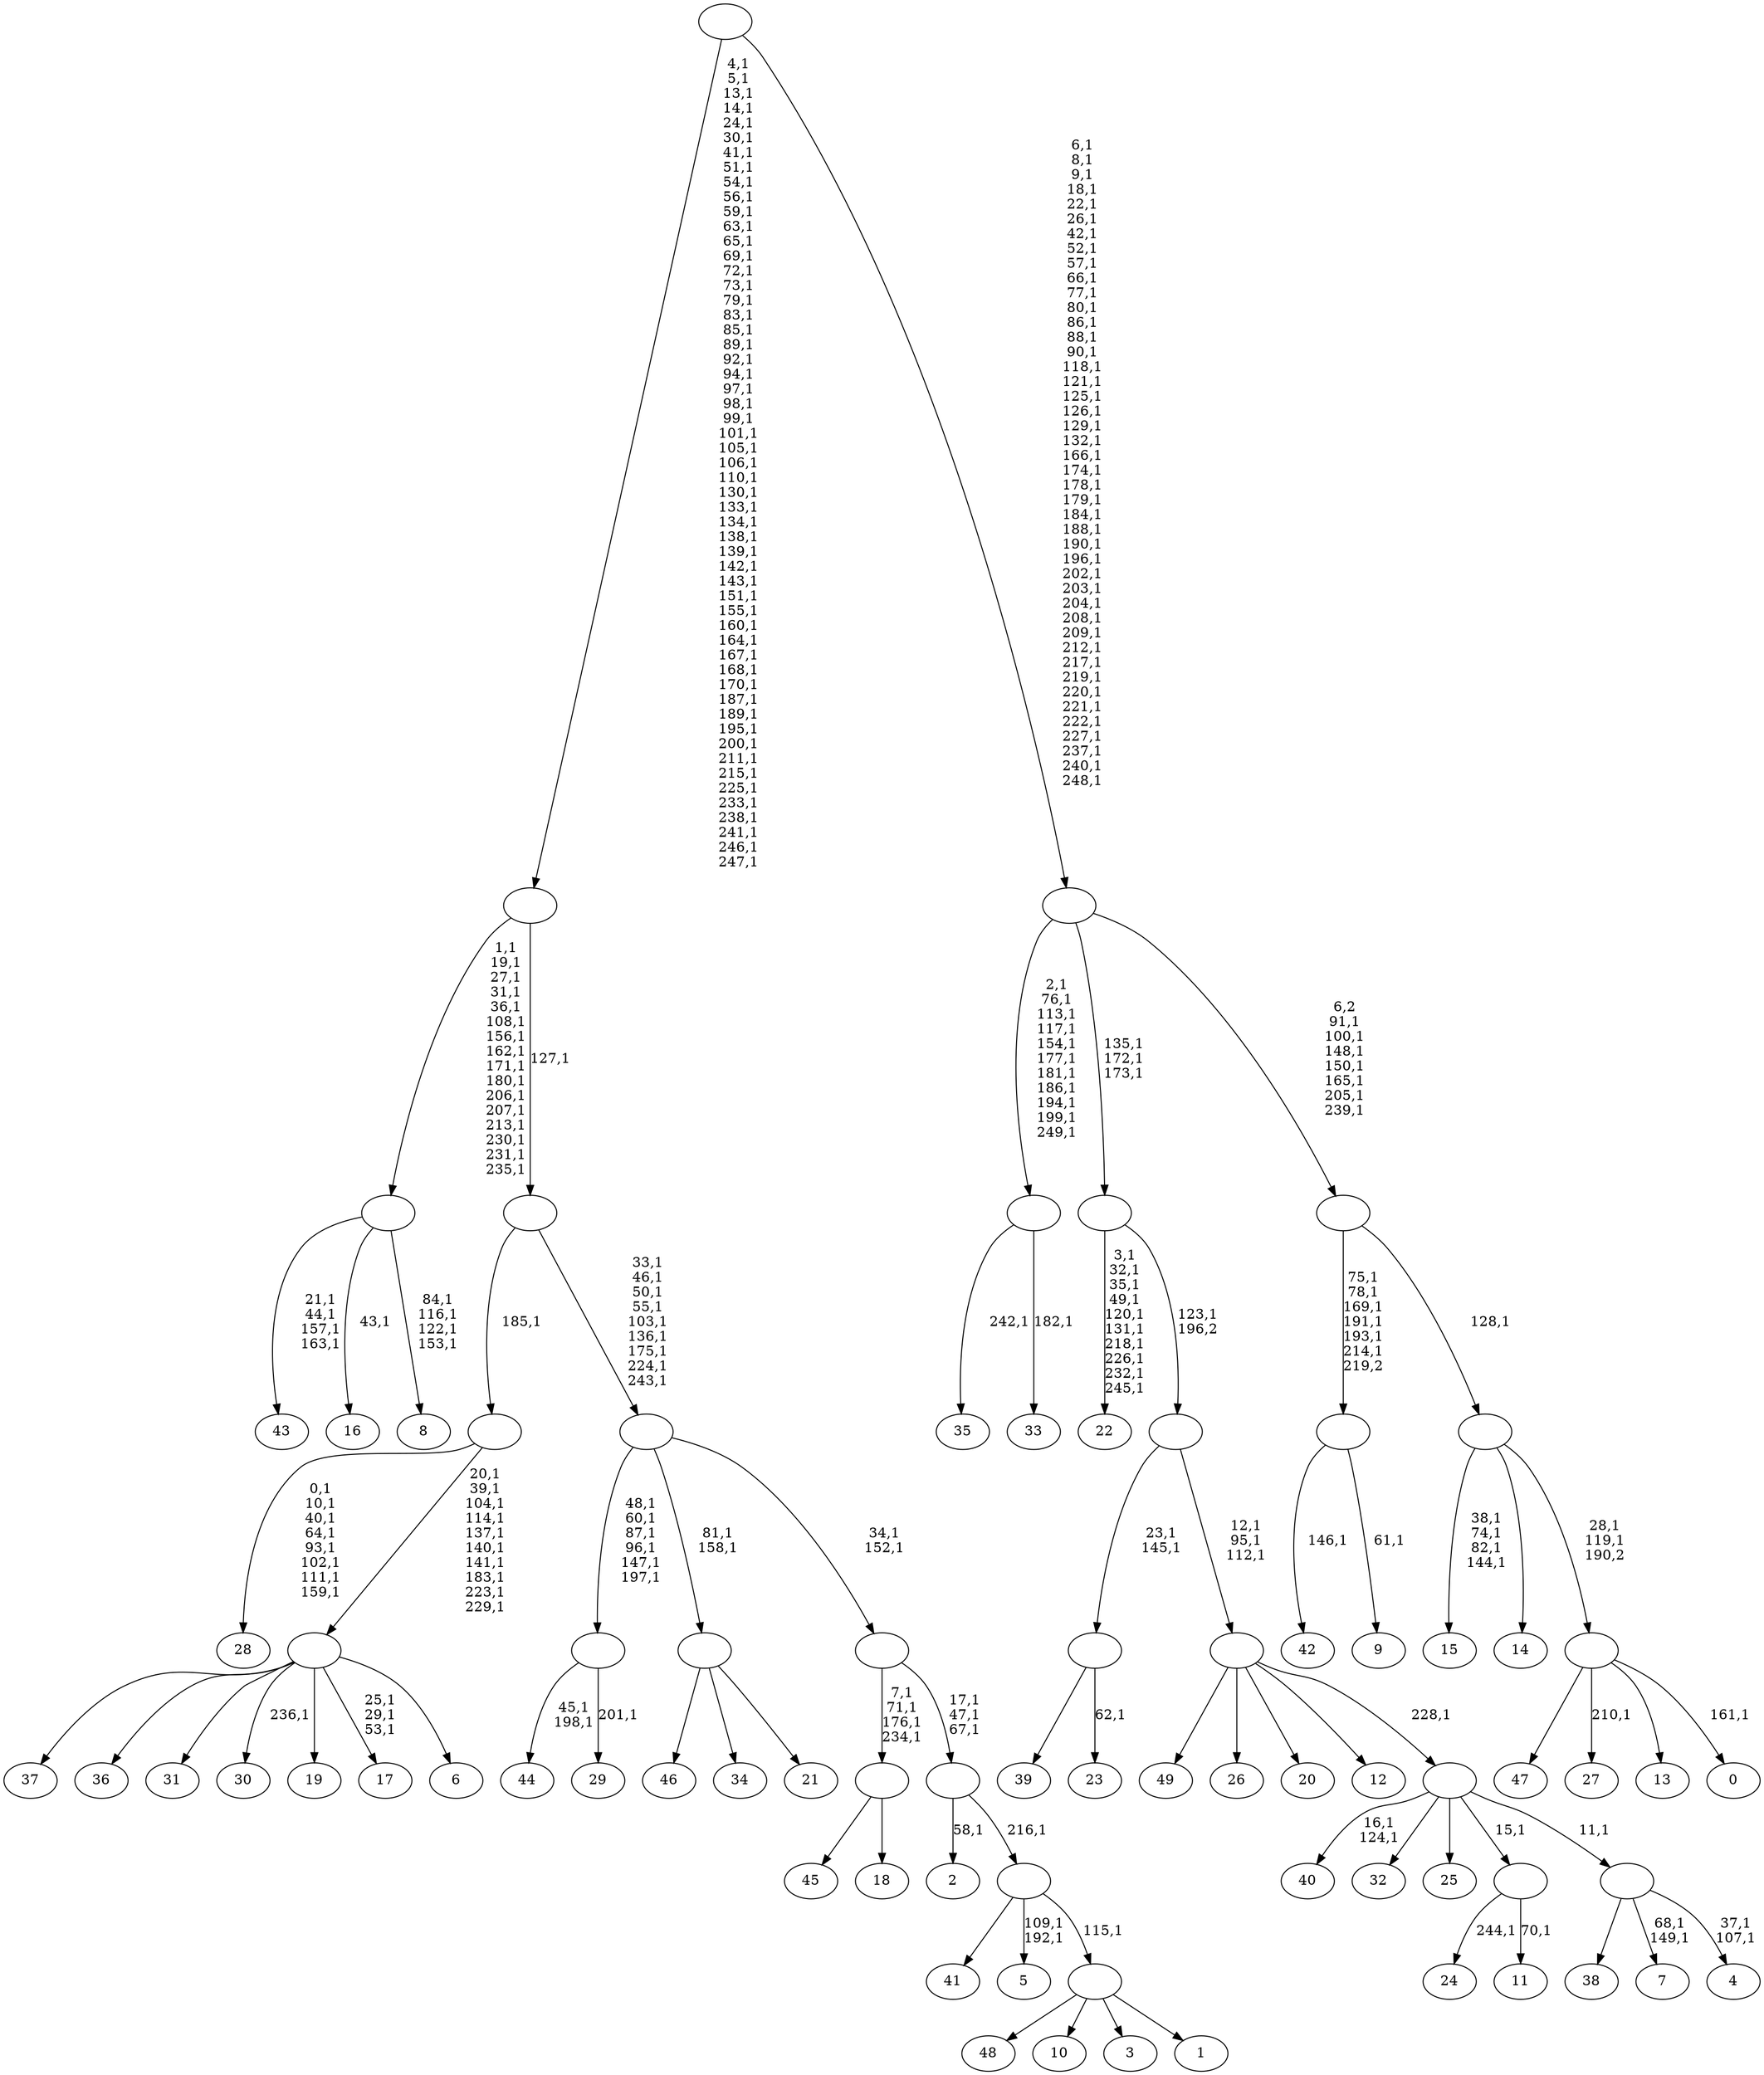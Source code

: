 digraph T {
	300 [label="49"]
	299 [label="48"]
	298 [label="47"]
	297 [label="46"]
	296 [label="45"]
	295 [label="44"]
	292 [label="43"]
	287 [label="42"]
	285 [label="41"]
	284 [label="40"]
	281 [label="39"]
	280 [label="38"]
	279 [label="37"]
	278 [label="36"]
	277 [label="35"]
	275 [label="34"]
	274 [label="33"]
	272 [label=""]
	261 [label="32"]
	260 [label="31"]
	259 [label="30"]
	257 [label="29"]
	255 [label=""]
	249 [label="28"]
	240 [label="27"]
	238 [label="26"]
	237 [label="25"]
	236 [label="24"]
	234 [label="23"]
	232 [label=""]
	230 [label="22"]
	219 [label="21"]
	218 [label=""]
	216 [label="20"]
	215 [label="19"]
	214 [label="18"]
	213 [label=""]
	209 [label="17"]
	205 [label="16"]
	203 [label="15"]
	198 [label="14"]
	197 [label="13"]
	196 [label="12"]
	195 [label="11"]
	193 [label=""]
	192 [label="10"]
	191 [label="9"]
	189 [label=""]
	183 [label="8"]
	178 [label=""]
	162 [label="7"]
	159 [label="6"]
	158 [label=""]
	148 [label=""]
	147 [label="5"]
	144 [label="4"]
	141 [label=""]
	140 [label=""]
	139 [label=""]
	136 [label=""]
	135 [label=""]
	132 [label="3"]
	131 [label="2"]
	129 [label="1"]
	128 [label=""]
	127 [label=""]
	126 [label=""]
	123 [label=""]
	121 [label=""]
	112 [label=""]
	111 [label=""]
	56 [label="0"]
	54 [label=""]
	52 [label=""]
	51 [label=""]
	44 [label=""]
	0 [label=""]
	272 -> 274 [label="182,1"]
	272 -> 277 [label="242,1"]
	255 -> 257 [label="201,1"]
	255 -> 295 [label="45,1\n198,1"]
	232 -> 234 [label="62,1"]
	232 -> 281 [label=""]
	218 -> 297 [label=""]
	218 -> 275 [label=""]
	218 -> 219 [label=""]
	213 -> 296 [label=""]
	213 -> 214 [label=""]
	193 -> 195 [label="70,1"]
	193 -> 236 [label="244,1"]
	189 -> 191 [label="61,1"]
	189 -> 287 [label="146,1"]
	178 -> 183 [label="84,1\n116,1\n122,1\n153,1"]
	178 -> 205 [label="43,1"]
	178 -> 292 [label="21,1\n44,1\n157,1\n163,1"]
	158 -> 209 [label="25,1\n29,1\n53,1"]
	158 -> 259 [label="236,1"]
	158 -> 279 [label=""]
	158 -> 278 [label=""]
	158 -> 260 [label=""]
	158 -> 215 [label=""]
	158 -> 159 [label=""]
	148 -> 158 [label="20,1\n39,1\n104,1\n114,1\n137,1\n140,1\n141,1\n183,1\n223,1\n229,1"]
	148 -> 249 [label="0,1\n10,1\n40,1\n64,1\n93,1\n102,1\n111,1\n159,1"]
	141 -> 144 [label="37,1\n107,1"]
	141 -> 162 [label="68,1\n149,1"]
	141 -> 280 [label=""]
	140 -> 284 [label="16,1\n124,1"]
	140 -> 261 [label=""]
	140 -> 237 [label=""]
	140 -> 193 [label="15,1"]
	140 -> 141 [label="11,1"]
	139 -> 300 [label=""]
	139 -> 238 [label=""]
	139 -> 216 [label=""]
	139 -> 196 [label=""]
	139 -> 140 [label="228,1"]
	136 -> 139 [label="12,1\n95,1\n112,1"]
	136 -> 232 [label="23,1\n145,1"]
	135 -> 230 [label="3,1\n32,1\n35,1\n49,1\n120,1\n131,1\n218,1\n226,1\n232,1\n245,1"]
	135 -> 136 [label="123,1\n196,2"]
	128 -> 299 [label=""]
	128 -> 192 [label=""]
	128 -> 132 [label=""]
	128 -> 129 [label=""]
	127 -> 147 [label="109,1\n192,1"]
	127 -> 285 [label=""]
	127 -> 128 [label="115,1"]
	126 -> 131 [label="58,1"]
	126 -> 127 [label="216,1"]
	123 -> 126 [label="17,1\n47,1\n67,1"]
	123 -> 213 [label="7,1\n71,1\n176,1\n234,1"]
	121 -> 123 [label="34,1\n152,1"]
	121 -> 218 [label="81,1\n158,1"]
	121 -> 255 [label="48,1\n60,1\n87,1\n96,1\n147,1\n197,1"]
	112 -> 121 [label="33,1\n46,1\n50,1\n55,1\n103,1\n136,1\n175,1\n224,1\n243,1"]
	112 -> 148 [label="185,1"]
	111 -> 178 [label="1,1\n19,1\n27,1\n31,1\n36,1\n108,1\n156,1\n162,1\n171,1\n180,1\n206,1\n207,1\n213,1\n230,1\n231,1\n235,1"]
	111 -> 112 [label="127,1"]
	54 -> 56 [label="161,1"]
	54 -> 240 [label="210,1"]
	54 -> 298 [label=""]
	54 -> 197 [label=""]
	52 -> 54 [label="28,1\n119,1\n190,2"]
	52 -> 203 [label="38,1\n74,1\n82,1\n144,1"]
	52 -> 198 [label=""]
	51 -> 189 [label="75,1\n78,1\n169,1\n191,1\n193,1\n214,1\n219,2"]
	51 -> 52 [label="128,1"]
	44 -> 51 [label="6,2\n91,1\n100,1\n148,1\n150,1\n165,1\n205,1\n239,1"]
	44 -> 135 [label="135,1\n172,1\n173,1"]
	44 -> 272 [label="2,1\n76,1\n113,1\n117,1\n154,1\n177,1\n181,1\n186,1\n194,1\n199,1\n249,1"]
	0 -> 44 [label="6,1\n8,1\n9,1\n18,1\n22,1\n26,1\n42,1\n52,1\n57,1\n66,1\n77,1\n80,1\n86,1\n88,1\n90,1\n118,1\n121,1\n125,1\n126,1\n129,1\n132,1\n166,1\n174,1\n178,1\n179,1\n184,1\n188,1\n190,1\n196,1\n202,1\n203,1\n204,1\n208,1\n209,1\n212,1\n217,1\n219,1\n220,1\n221,1\n222,1\n227,1\n237,1\n240,1\n248,1"]
	0 -> 111 [label="4,1\n5,1\n13,1\n14,1\n24,1\n30,1\n41,1\n51,1\n54,1\n56,1\n59,1\n63,1\n65,1\n69,1\n72,1\n73,1\n79,1\n83,1\n85,1\n89,1\n92,1\n94,1\n97,1\n98,1\n99,1\n101,1\n105,1\n106,1\n110,1\n130,1\n133,1\n134,1\n138,1\n139,1\n142,1\n143,1\n151,1\n155,1\n160,1\n164,1\n167,1\n168,1\n170,1\n187,1\n189,1\n195,1\n200,1\n211,1\n215,1\n225,1\n233,1\n238,1\n241,1\n246,1\n247,1"]
}

